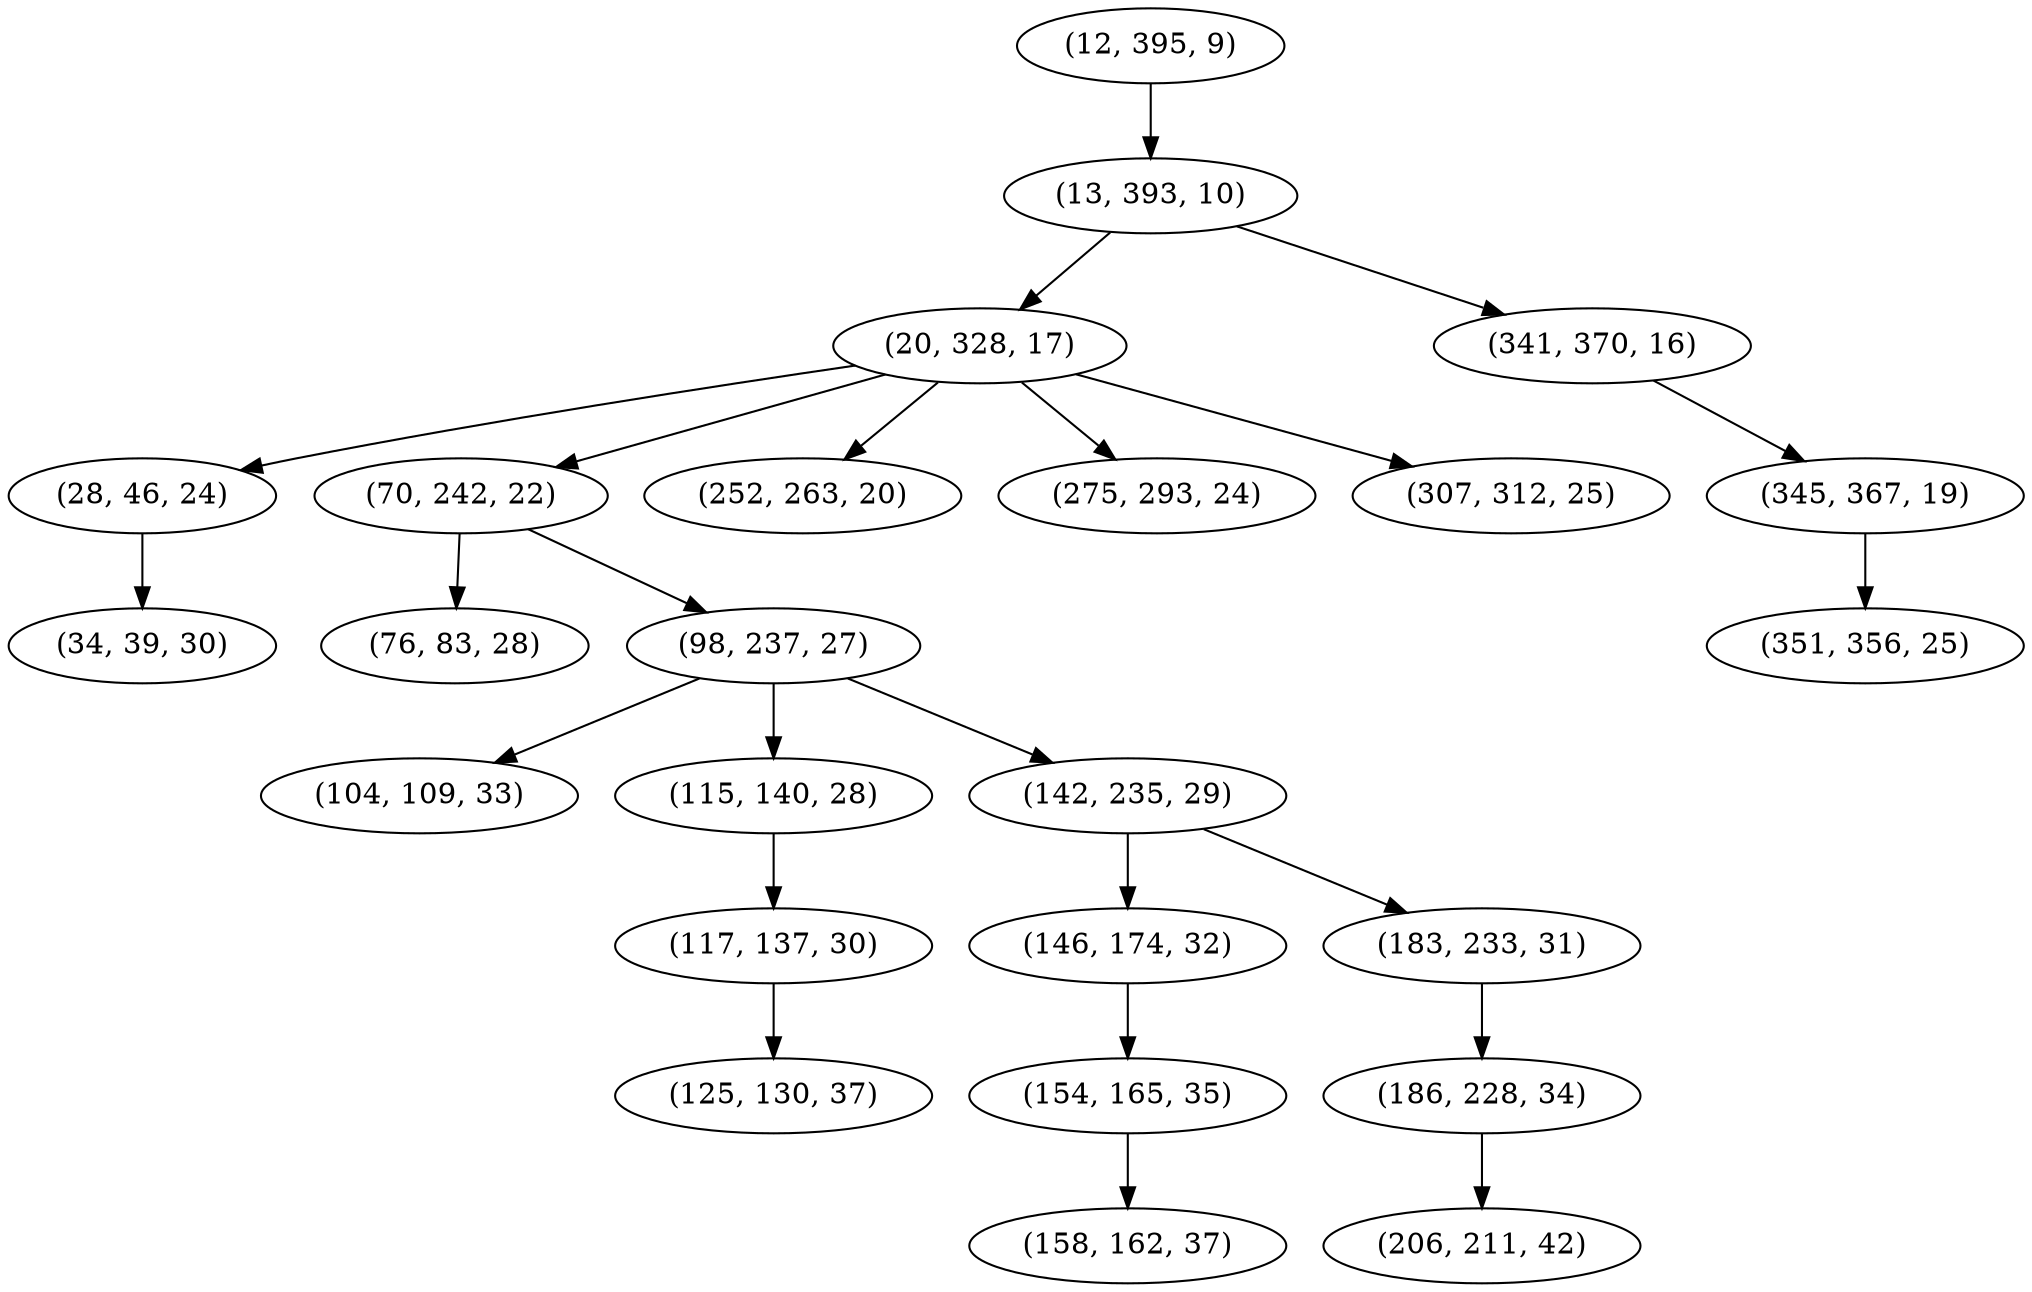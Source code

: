 digraph tree {
    "(12, 395, 9)";
    "(13, 393, 10)";
    "(20, 328, 17)";
    "(28, 46, 24)";
    "(34, 39, 30)";
    "(70, 242, 22)";
    "(76, 83, 28)";
    "(98, 237, 27)";
    "(104, 109, 33)";
    "(115, 140, 28)";
    "(117, 137, 30)";
    "(125, 130, 37)";
    "(142, 235, 29)";
    "(146, 174, 32)";
    "(154, 165, 35)";
    "(158, 162, 37)";
    "(183, 233, 31)";
    "(186, 228, 34)";
    "(206, 211, 42)";
    "(252, 263, 20)";
    "(275, 293, 24)";
    "(307, 312, 25)";
    "(341, 370, 16)";
    "(345, 367, 19)";
    "(351, 356, 25)";
    "(12, 395, 9)" -> "(13, 393, 10)";
    "(13, 393, 10)" -> "(20, 328, 17)";
    "(13, 393, 10)" -> "(341, 370, 16)";
    "(20, 328, 17)" -> "(28, 46, 24)";
    "(20, 328, 17)" -> "(70, 242, 22)";
    "(20, 328, 17)" -> "(252, 263, 20)";
    "(20, 328, 17)" -> "(275, 293, 24)";
    "(20, 328, 17)" -> "(307, 312, 25)";
    "(28, 46, 24)" -> "(34, 39, 30)";
    "(70, 242, 22)" -> "(76, 83, 28)";
    "(70, 242, 22)" -> "(98, 237, 27)";
    "(98, 237, 27)" -> "(104, 109, 33)";
    "(98, 237, 27)" -> "(115, 140, 28)";
    "(98, 237, 27)" -> "(142, 235, 29)";
    "(115, 140, 28)" -> "(117, 137, 30)";
    "(117, 137, 30)" -> "(125, 130, 37)";
    "(142, 235, 29)" -> "(146, 174, 32)";
    "(142, 235, 29)" -> "(183, 233, 31)";
    "(146, 174, 32)" -> "(154, 165, 35)";
    "(154, 165, 35)" -> "(158, 162, 37)";
    "(183, 233, 31)" -> "(186, 228, 34)";
    "(186, 228, 34)" -> "(206, 211, 42)";
    "(341, 370, 16)" -> "(345, 367, 19)";
    "(345, 367, 19)" -> "(351, 356, 25)";
}
